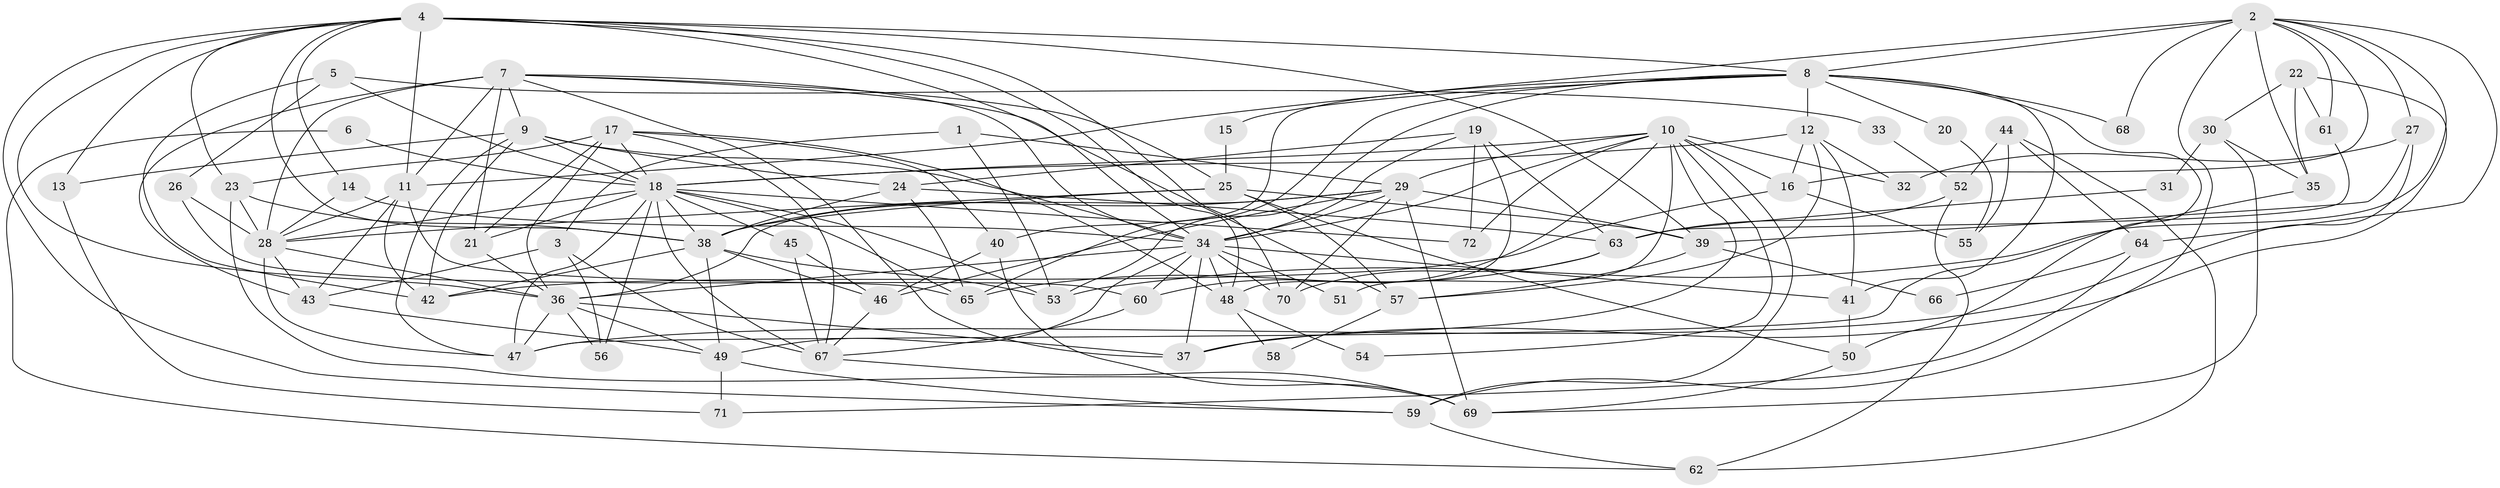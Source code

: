 // original degree distribution, {3: 0.24475524475524477, 4: 0.32867132867132864, 5: 0.18181818181818182, 2: 0.11888111888111888, 6: 0.09090909090909091, 7: 0.02097902097902098, 8: 0.013986013986013986}
// Generated by graph-tools (version 1.1) at 2025/36/03/09/25 02:36:05]
// undirected, 72 vertices, 189 edges
graph export_dot {
graph [start="1"]
  node [color=gray90,style=filled];
  1;
  2;
  3;
  4;
  5;
  6;
  7;
  8;
  9;
  10;
  11;
  12;
  13;
  14;
  15;
  16;
  17;
  18;
  19;
  20;
  21;
  22;
  23;
  24;
  25;
  26;
  27;
  28;
  29;
  30;
  31;
  32;
  33;
  34;
  35;
  36;
  37;
  38;
  39;
  40;
  41;
  42;
  43;
  44;
  45;
  46;
  47;
  48;
  49;
  50;
  51;
  52;
  53;
  54;
  55;
  56;
  57;
  58;
  59;
  60;
  61;
  62;
  63;
  64;
  65;
  66;
  67;
  68;
  69;
  70;
  71;
  72;
  1 -- 3 [weight=1.0];
  1 -- 29 [weight=1.0];
  1 -- 53 [weight=1.0];
  2 -- 8 [weight=1.0];
  2 -- 11 [weight=2.0];
  2 -- 16 [weight=1.0];
  2 -- 27 [weight=1.0];
  2 -- 35 [weight=1.0];
  2 -- 53 [weight=1.0];
  2 -- 59 [weight=1.0];
  2 -- 61 [weight=1.0];
  2 -- 64 [weight=1.0];
  2 -- 68 [weight=1.0];
  3 -- 43 [weight=2.0];
  3 -- 56 [weight=1.0];
  3 -- 67 [weight=2.0];
  4 -- 8 [weight=2.0];
  4 -- 11 [weight=1.0];
  4 -- 13 [weight=2.0];
  4 -- 14 [weight=1.0];
  4 -- 23 [weight=1.0];
  4 -- 34 [weight=2.0];
  4 -- 36 [weight=1.0];
  4 -- 38 [weight=1.0];
  4 -- 39 [weight=1.0];
  4 -- 48 [weight=1.0];
  4 -- 59 [weight=1.0];
  4 -- 70 [weight=1.0];
  5 -- 18 [weight=1.0];
  5 -- 26 [weight=1.0];
  5 -- 33 [weight=1.0];
  5 -- 42 [weight=1.0];
  6 -- 18 [weight=1.0];
  6 -- 62 [weight=1.0];
  7 -- 9 [weight=1.0];
  7 -- 11 [weight=1.0];
  7 -- 21 [weight=2.0];
  7 -- 25 [weight=1.0];
  7 -- 28 [weight=2.0];
  7 -- 34 [weight=2.0];
  7 -- 37 [weight=1.0];
  7 -- 43 [weight=1.0];
  7 -- 57 [weight=1.0];
  8 -- 12 [weight=1.0];
  8 -- 15 [weight=1.0];
  8 -- 20 [weight=1.0];
  8 -- 40 [weight=1.0];
  8 -- 41 [weight=1.0];
  8 -- 50 [weight=1.0];
  8 -- 53 [weight=1.0];
  8 -- 65 [weight=1.0];
  8 -- 68 [weight=2.0];
  9 -- 13 [weight=1.0];
  9 -- 18 [weight=1.0];
  9 -- 24 [weight=2.0];
  9 -- 34 [weight=1.0];
  9 -- 42 [weight=1.0];
  9 -- 47 [weight=2.0];
  10 -- 16 [weight=2.0];
  10 -- 18 [weight=1.0];
  10 -- 29 [weight=1.0];
  10 -- 32 [weight=1.0];
  10 -- 34 [weight=1.0];
  10 -- 37 [weight=1.0];
  10 -- 51 [weight=1.0];
  10 -- 54 [weight=1.0];
  10 -- 59 [weight=1.0];
  10 -- 60 [weight=2.0];
  10 -- 72 [weight=2.0];
  11 -- 28 [weight=1.0];
  11 -- 42 [weight=1.0];
  11 -- 43 [weight=2.0];
  11 -- 65 [weight=1.0];
  12 -- 16 [weight=2.0];
  12 -- 18 [weight=1.0];
  12 -- 32 [weight=1.0];
  12 -- 41 [weight=1.0];
  12 -- 57 [weight=1.0];
  13 -- 71 [weight=1.0];
  14 -- 28 [weight=1.0];
  14 -- 34 [weight=1.0];
  15 -- 25 [weight=1.0];
  16 -- 42 [weight=1.0];
  16 -- 55 [weight=1.0];
  17 -- 18 [weight=1.0];
  17 -- 21 [weight=1.0];
  17 -- 23 [weight=1.0];
  17 -- 36 [weight=2.0];
  17 -- 40 [weight=1.0];
  17 -- 48 [weight=1.0];
  17 -- 67 [weight=1.0];
  18 -- 21 [weight=1.0];
  18 -- 28 [weight=1.0];
  18 -- 38 [weight=1.0];
  18 -- 45 [weight=1.0];
  18 -- 47 [weight=1.0];
  18 -- 53 [weight=1.0];
  18 -- 56 [weight=1.0];
  18 -- 65 [weight=1.0];
  18 -- 67 [weight=1.0];
  18 -- 72 [weight=1.0];
  19 -- 24 [weight=1.0];
  19 -- 34 [weight=1.0];
  19 -- 48 [weight=1.0];
  19 -- 63 [weight=1.0];
  19 -- 72 [weight=1.0];
  20 -- 55 [weight=1.0];
  21 -- 36 [weight=1.0];
  22 -- 30 [weight=1.0];
  22 -- 35 [weight=1.0];
  22 -- 37 [weight=1.0];
  22 -- 61 [weight=1.0];
  23 -- 28 [weight=1.0];
  23 -- 38 [weight=1.0];
  23 -- 69 [weight=1.0];
  24 -- 38 [weight=1.0];
  24 -- 63 [weight=1.0];
  24 -- 65 [weight=1.0];
  25 -- 28 [weight=1.0];
  25 -- 38 [weight=1.0];
  25 -- 39 [weight=1.0];
  25 -- 50 [weight=1.0];
  25 -- 57 [weight=1.0];
  26 -- 28 [weight=1.0];
  26 -- 60 [weight=1.0];
  27 -- 32 [weight=1.0];
  27 -- 39 [weight=1.0];
  27 -- 47 [weight=1.0];
  28 -- 36 [weight=1.0];
  28 -- 43 [weight=2.0];
  28 -- 47 [weight=1.0];
  29 -- 34 [weight=2.0];
  29 -- 36 [weight=1.0];
  29 -- 38 [weight=1.0];
  29 -- 39 [weight=1.0];
  29 -- 46 [weight=1.0];
  29 -- 69 [weight=1.0];
  29 -- 70 [weight=1.0];
  30 -- 31 [weight=1.0];
  30 -- 35 [weight=1.0];
  30 -- 69 [weight=1.0];
  31 -- 63 [weight=1.0];
  33 -- 52 [weight=1.0];
  34 -- 36 [weight=1.0];
  34 -- 37 [weight=1.0];
  34 -- 41 [weight=2.0];
  34 -- 48 [weight=1.0];
  34 -- 49 [weight=1.0];
  34 -- 51 [weight=1.0];
  34 -- 60 [weight=1.0];
  34 -- 70 [weight=1.0];
  35 -- 47 [weight=1.0];
  36 -- 37 [weight=1.0];
  36 -- 47 [weight=1.0];
  36 -- 49 [weight=1.0];
  36 -- 56 [weight=1.0];
  38 -- 42 [weight=1.0];
  38 -- 46 [weight=1.0];
  38 -- 49 [weight=1.0];
  38 -- 53 [weight=1.0];
  39 -- 57 [weight=1.0];
  39 -- 66 [weight=1.0];
  40 -- 46 [weight=1.0];
  40 -- 69 [weight=1.0];
  41 -- 50 [weight=1.0];
  43 -- 49 [weight=1.0];
  44 -- 52 [weight=1.0];
  44 -- 55 [weight=1.0];
  44 -- 62 [weight=1.0];
  44 -- 64 [weight=1.0];
  45 -- 46 [weight=1.0];
  45 -- 67 [weight=1.0];
  46 -- 67 [weight=1.0];
  48 -- 54 [weight=1.0];
  48 -- 58 [weight=1.0];
  49 -- 59 [weight=1.0];
  49 -- 71 [weight=1.0];
  50 -- 69 [weight=1.0];
  52 -- 62 [weight=1.0];
  52 -- 63 [weight=1.0];
  57 -- 58 [weight=1.0];
  59 -- 62 [weight=1.0];
  60 -- 67 [weight=1.0];
  61 -- 63 [weight=1.0];
  63 -- 65 [weight=1.0];
  63 -- 70 [weight=1.0];
  64 -- 66 [weight=1.0];
  64 -- 71 [weight=1.0];
  67 -- 69 [weight=1.0];
}
